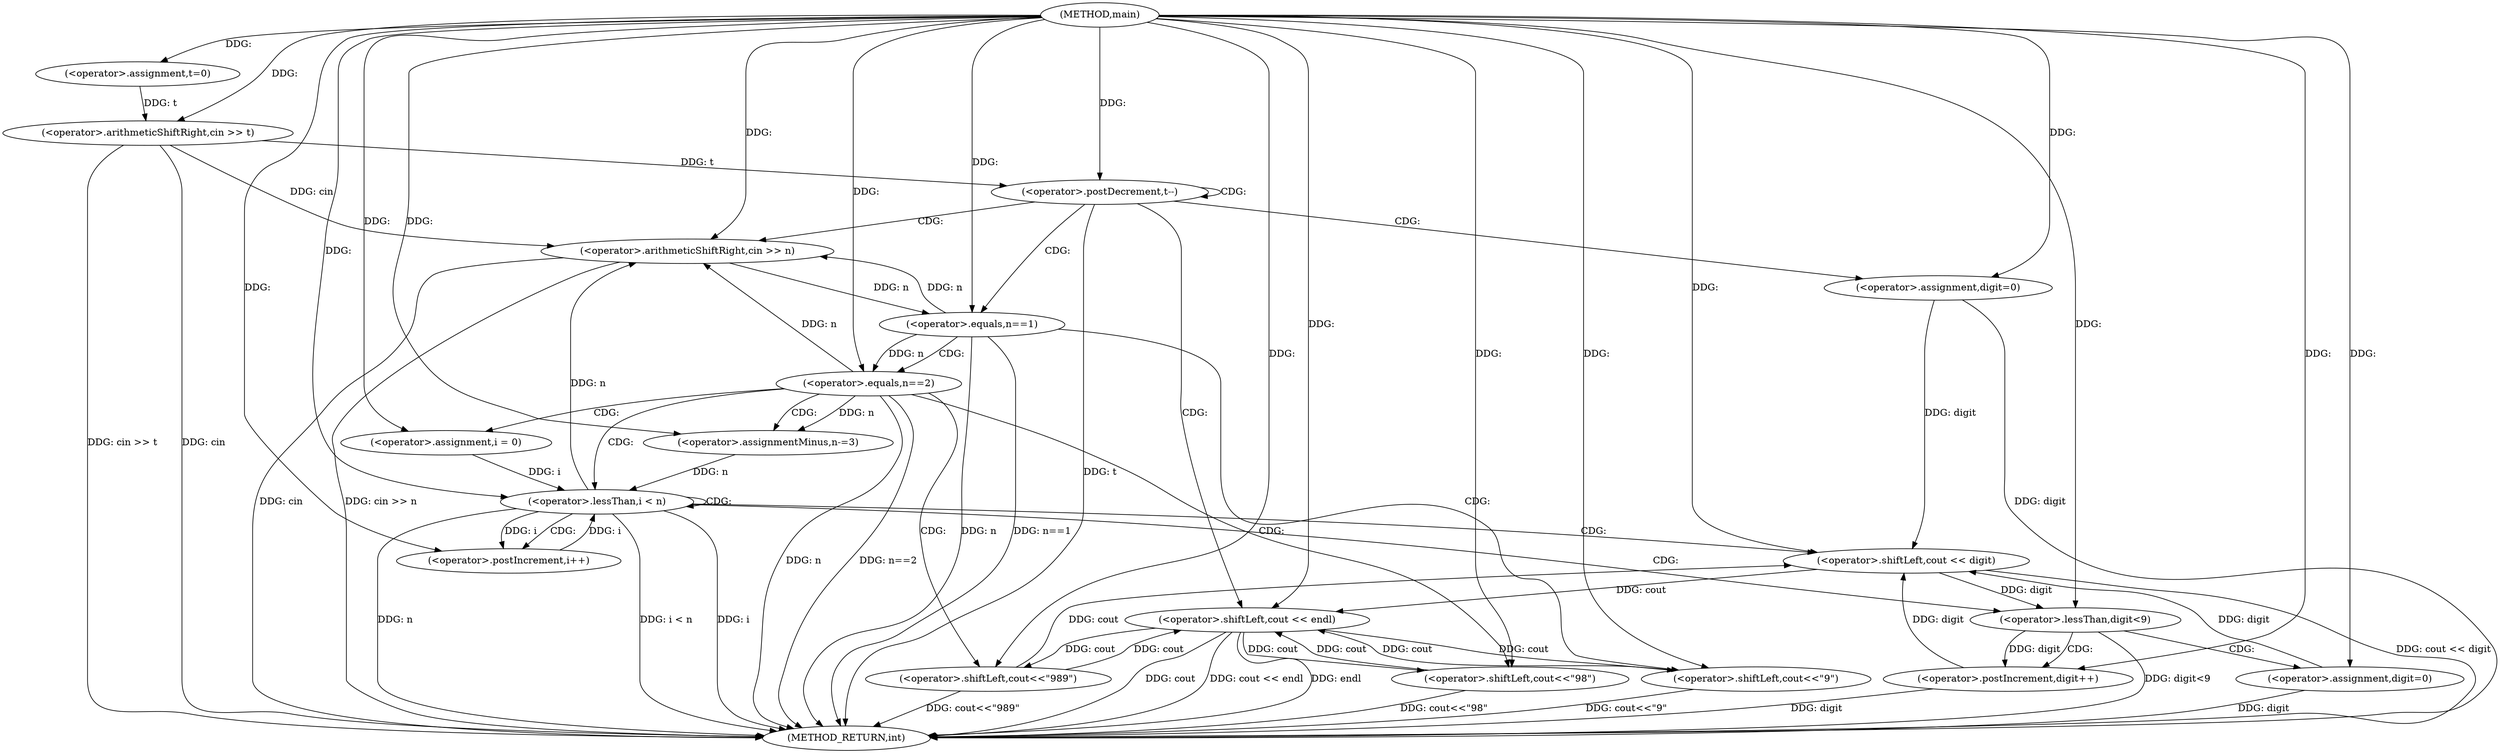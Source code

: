 digraph "main" {  
"1000101" [label = "(METHOD,main)" ]
"1000176" [label = "(METHOD_RETURN,int)" ]
"1000104" [label = "(<operator>.assignment,t=0)" ]
"1000107" [label = "(<operator>.arithmeticShiftRight,cin >> t)" ]
"1000111" [label = "(<operator>.postDecrement,t--)" ]
"1000116" [label = "(<operator>.assignment,digit=0)" ]
"1000119" [label = "(<operator>.arithmeticShiftRight,cin >> n)" ]
"1000173" [label = "(<operator>.shiftLeft,cout << endl)" ]
"1000123" [label = "(<operator>.equals,n==1)" ]
"1000127" [label = "(<operator>.shiftLeft,cout<<\"9\")" ]
"1000132" [label = "(<operator>.equals,n==2)" ]
"1000136" [label = "(<operator>.shiftLeft,cout<<\"98\")" ]
"1000141" [label = "(<operator>.shiftLeft,cout<<\"989\")" ]
"1000144" [label = "(<operator>.assignmentMinus,n-=3)" ]
"1000149" [label = "(<operator>.assignment,i = 0)" ]
"1000152" [label = "(<operator>.lessThan,i < n)" ]
"1000155" [label = "(<operator>.postIncrement,i++)" ]
"1000158" [label = "(<operator>.shiftLeft,cout << digit)" ]
"1000162" [label = "(<operator>.lessThan,digit<9)" ]
"1000166" [label = "(<operator>.postIncrement,digit++)" ]
"1000170" [label = "(<operator>.assignment,digit=0)" ]
  "1000107" -> "1000176"  [ label = "DDG: cin"] 
  "1000107" -> "1000176"  [ label = "DDG: cin >> t"] 
  "1000111" -> "1000176"  [ label = "DDG: t"] 
  "1000116" -> "1000176"  [ label = "DDG: digit"] 
  "1000119" -> "1000176"  [ label = "DDG: cin"] 
  "1000119" -> "1000176"  [ label = "DDG: cin >> n"] 
  "1000123" -> "1000176"  [ label = "DDG: n"] 
  "1000123" -> "1000176"  [ label = "DDG: n==1"] 
  "1000132" -> "1000176"  [ label = "DDG: n"] 
  "1000132" -> "1000176"  [ label = "DDG: n==2"] 
  "1000141" -> "1000176"  [ label = "DDG: cout<<\"989\""] 
  "1000152" -> "1000176"  [ label = "DDG: i"] 
  "1000152" -> "1000176"  [ label = "DDG: n"] 
  "1000152" -> "1000176"  [ label = "DDG: i < n"] 
  "1000158" -> "1000176"  [ label = "DDG: cout << digit"] 
  "1000162" -> "1000176"  [ label = "DDG: digit<9"] 
  "1000170" -> "1000176"  [ label = "DDG: digit"] 
  "1000166" -> "1000176"  [ label = "DDG: digit"] 
  "1000136" -> "1000176"  [ label = "DDG: cout<<\"98\""] 
  "1000127" -> "1000176"  [ label = "DDG: cout<<\"9\""] 
  "1000173" -> "1000176"  [ label = "DDG: cout"] 
  "1000173" -> "1000176"  [ label = "DDG: cout << endl"] 
  "1000173" -> "1000176"  [ label = "DDG: endl"] 
  "1000101" -> "1000104"  [ label = "DDG: "] 
  "1000101" -> "1000107"  [ label = "DDG: "] 
  "1000104" -> "1000107"  [ label = "DDG: t"] 
  "1000107" -> "1000111"  [ label = "DDG: t"] 
  "1000101" -> "1000111"  [ label = "DDG: "] 
  "1000101" -> "1000116"  [ label = "DDG: "] 
  "1000107" -> "1000119"  [ label = "DDG: cin"] 
  "1000101" -> "1000119"  [ label = "DDG: "] 
  "1000123" -> "1000119"  [ label = "DDG: n"] 
  "1000132" -> "1000119"  [ label = "DDG: n"] 
  "1000152" -> "1000119"  [ label = "DDG: n"] 
  "1000141" -> "1000173"  [ label = "DDG: cout"] 
  "1000158" -> "1000173"  [ label = "DDG: cout"] 
  "1000136" -> "1000173"  [ label = "DDG: cout"] 
  "1000127" -> "1000173"  [ label = "DDG: cout"] 
  "1000101" -> "1000173"  [ label = "DDG: "] 
  "1000119" -> "1000123"  [ label = "DDG: n"] 
  "1000101" -> "1000123"  [ label = "DDG: "] 
  "1000173" -> "1000127"  [ label = "DDG: cout"] 
  "1000101" -> "1000127"  [ label = "DDG: "] 
  "1000123" -> "1000132"  [ label = "DDG: n"] 
  "1000101" -> "1000132"  [ label = "DDG: "] 
  "1000173" -> "1000136"  [ label = "DDG: cout"] 
  "1000101" -> "1000136"  [ label = "DDG: "] 
  "1000101" -> "1000144"  [ label = "DDG: "] 
  "1000173" -> "1000141"  [ label = "DDG: cout"] 
  "1000101" -> "1000141"  [ label = "DDG: "] 
  "1000132" -> "1000144"  [ label = "DDG: n"] 
  "1000101" -> "1000149"  [ label = "DDG: "] 
  "1000149" -> "1000152"  [ label = "DDG: i"] 
  "1000155" -> "1000152"  [ label = "DDG: i"] 
  "1000101" -> "1000152"  [ label = "DDG: "] 
  "1000144" -> "1000152"  [ label = "DDG: n"] 
  "1000152" -> "1000155"  [ label = "DDG: i"] 
  "1000101" -> "1000155"  [ label = "DDG: "] 
  "1000141" -> "1000158"  [ label = "DDG: cout"] 
  "1000101" -> "1000158"  [ label = "DDG: "] 
  "1000116" -> "1000158"  [ label = "DDG: digit"] 
  "1000170" -> "1000158"  [ label = "DDG: digit"] 
  "1000166" -> "1000158"  [ label = "DDG: digit"] 
  "1000158" -> "1000162"  [ label = "DDG: digit"] 
  "1000101" -> "1000162"  [ label = "DDG: "] 
  "1000162" -> "1000166"  [ label = "DDG: digit"] 
  "1000101" -> "1000166"  [ label = "DDG: "] 
  "1000101" -> "1000170"  [ label = "DDG: "] 
  "1000111" -> "1000119"  [ label = "CDG: "] 
  "1000111" -> "1000116"  [ label = "CDG: "] 
  "1000111" -> "1000111"  [ label = "CDG: "] 
  "1000111" -> "1000173"  [ label = "CDG: "] 
  "1000111" -> "1000123"  [ label = "CDG: "] 
  "1000123" -> "1000127"  [ label = "CDG: "] 
  "1000123" -> "1000132"  [ label = "CDG: "] 
  "1000132" -> "1000141"  [ label = "CDG: "] 
  "1000132" -> "1000152"  [ label = "CDG: "] 
  "1000132" -> "1000136"  [ label = "CDG: "] 
  "1000132" -> "1000144"  [ label = "CDG: "] 
  "1000132" -> "1000149"  [ label = "CDG: "] 
  "1000152" -> "1000152"  [ label = "CDG: "] 
  "1000152" -> "1000158"  [ label = "CDG: "] 
  "1000152" -> "1000155"  [ label = "CDG: "] 
  "1000152" -> "1000162"  [ label = "CDG: "] 
  "1000162" -> "1000166"  [ label = "CDG: "] 
  "1000162" -> "1000170"  [ label = "CDG: "] 
}
